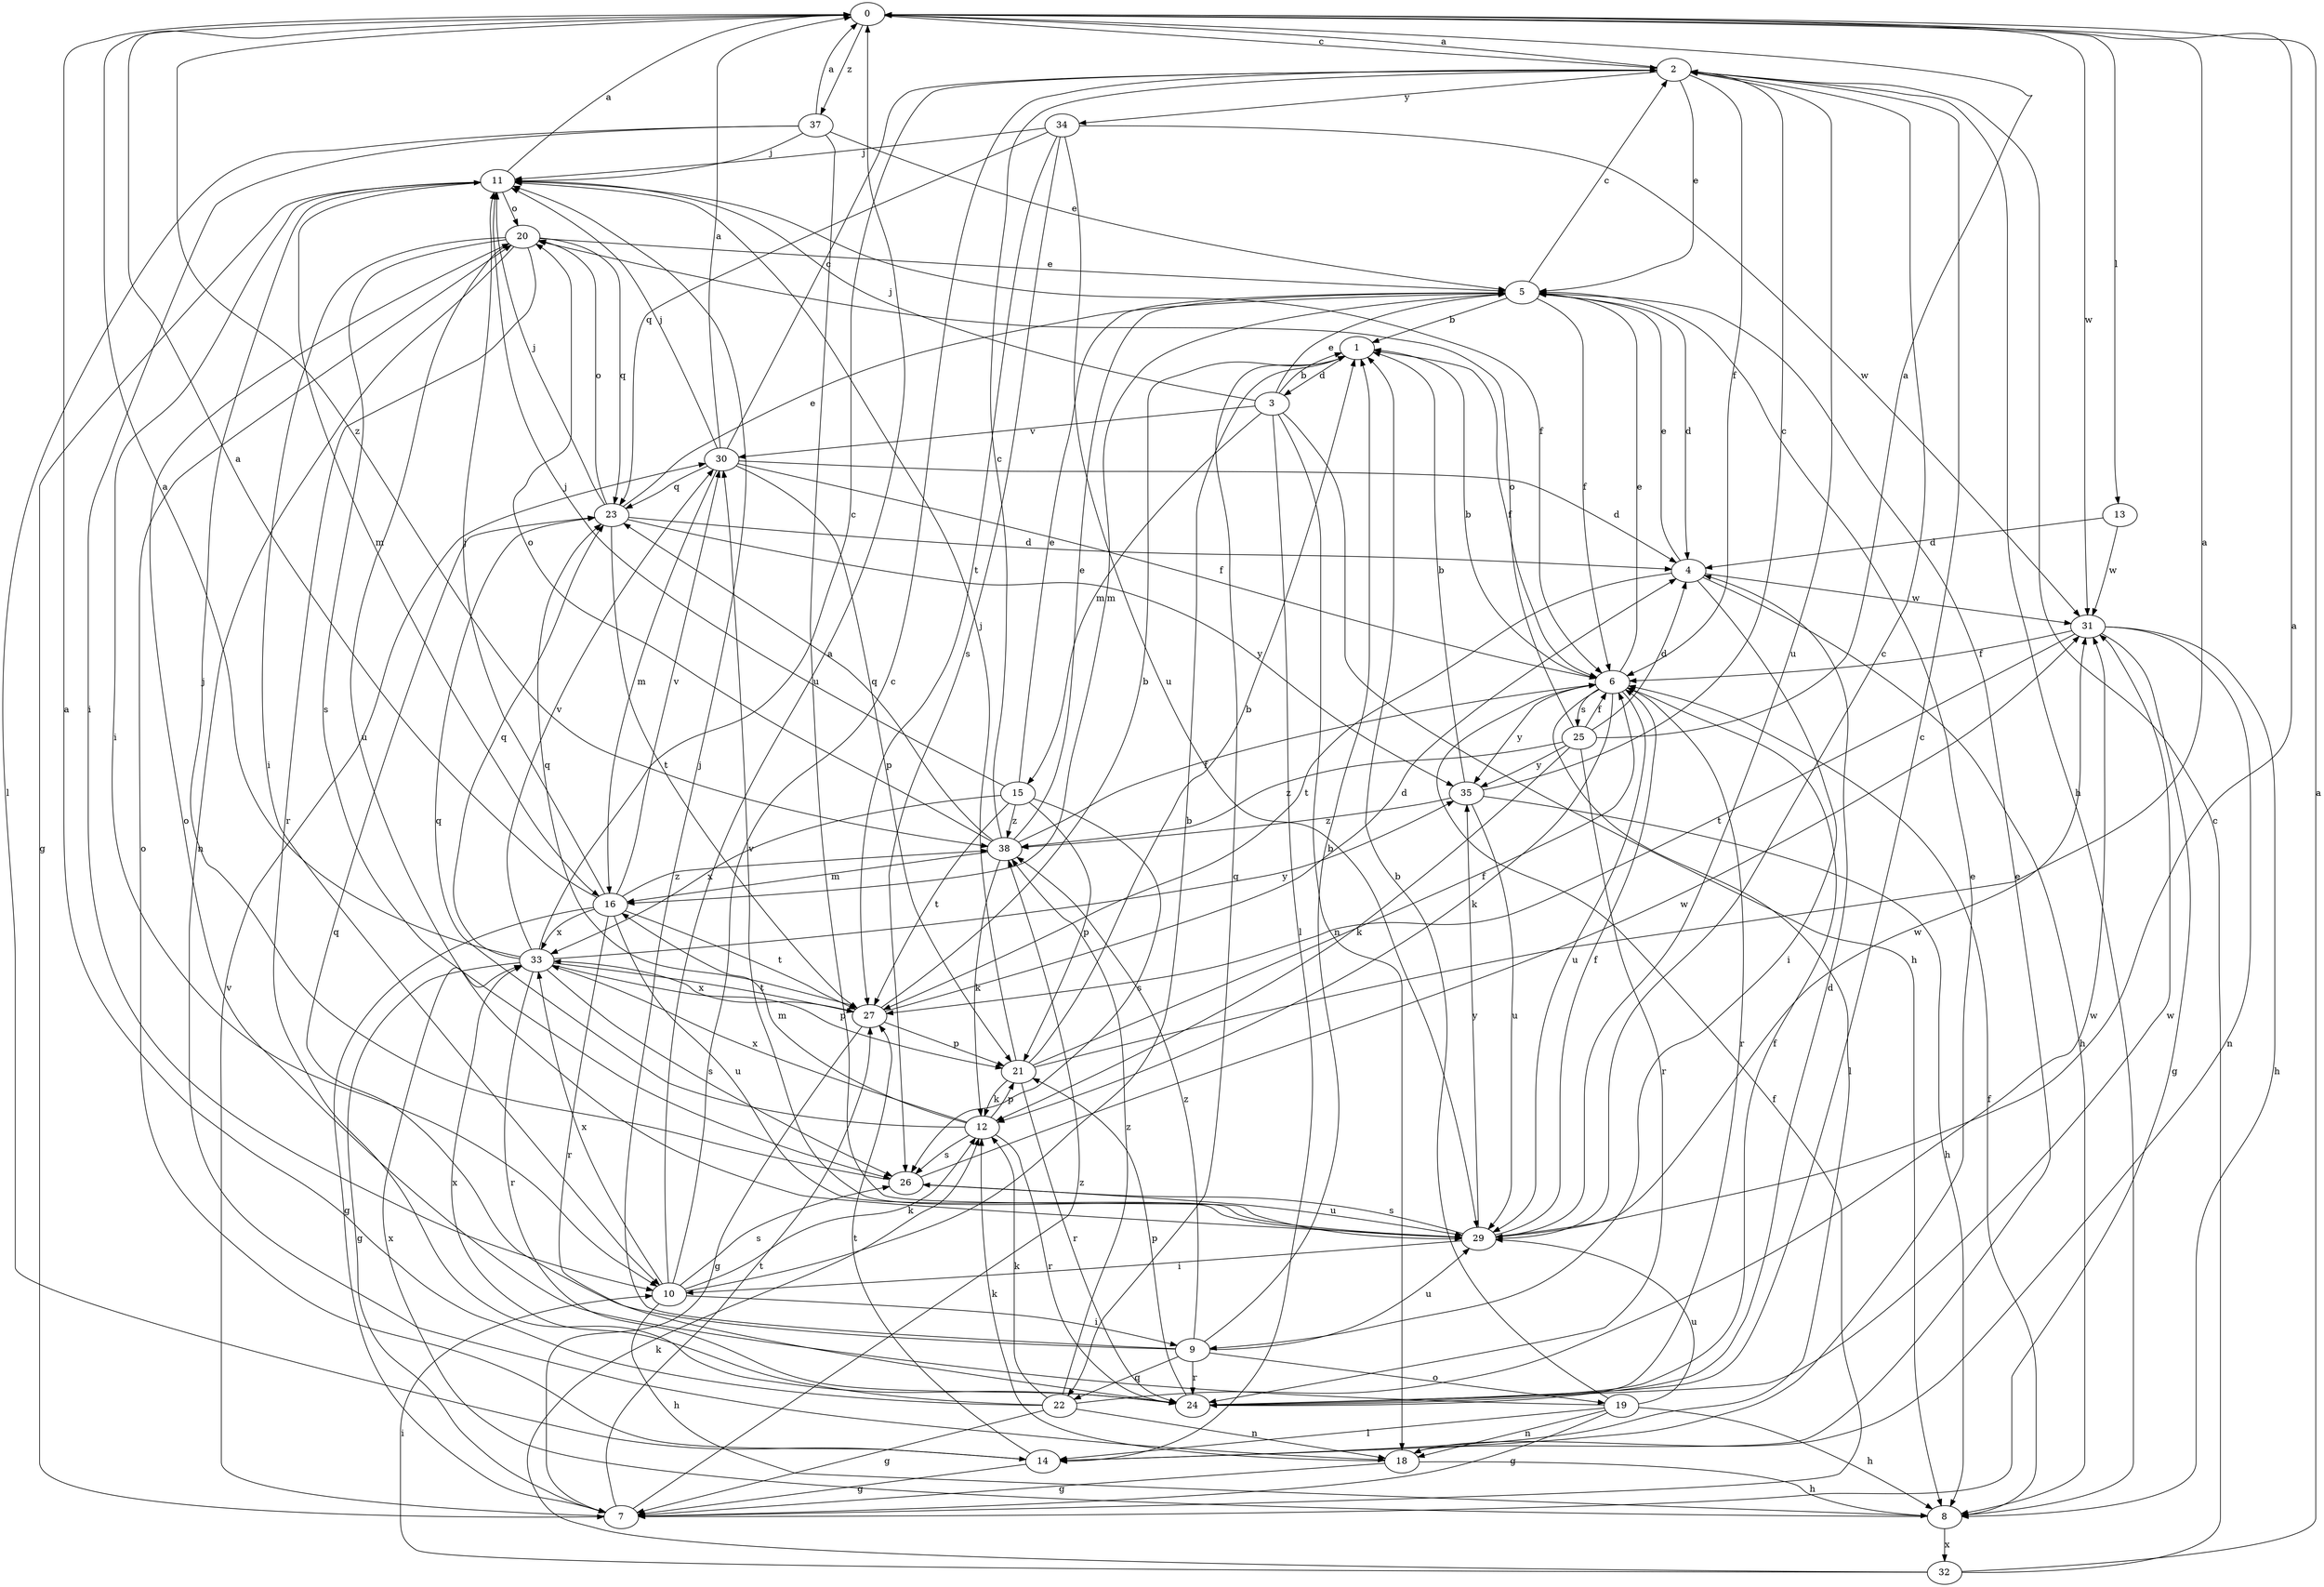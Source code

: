 strict digraph  {
0;
1;
2;
3;
4;
5;
6;
7;
8;
9;
10;
11;
12;
13;
14;
15;
16;
18;
19;
20;
21;
22;
23;
24;
25;
26;
27;
29;
30;
31;
32;
33;
34;
35;
37;
38;
0 -> 2  [label=c];
0 -> 13  [label=l];
0 -> 31  [label=w];
0 -> 37  [label=z];
0 -> 38  [label=z];
1 -> 3  [label=d];
1 -> 6  [label=f];
1 -> 22  [label=q];
2 -> 0  [label=a];
2 -> 5  [label=e];
2 -> 6  [label=f];
2 -> 8  [label=h];
2 -> 29  [label=u];
2 -> 34  [label=y];
3 -> 1  [label=b];
3 -> 5  [label=e];
3 -> 8  [label=h];
3 -> 11  [label=j];
3 -> 14  [label=l];
3 -> 15  [label=m];
3 -> 18  [label=n];
3 -> 30  [label=v];
4 -> 5  [label=e];
4 -> 8  [label=h];
4 -> 9  [label=i];
4 -> 27  [label=t];
4 -> 31  [label=w];
5 -> 1  [label=b];
5 -> 2  [label=c];
5 -> 4  [label=d];
5 -> 6  [label=f];
5 -> 16  [label=m];
6 -> 1  [label=b];
6 -> 5  [label=e];
6 -> 12  [label=k];
6 -> 14  [label=l];
6 -> 24  [label=r];
6 -> 25  [label=s];
6 -> 29  [label=u];
6 -> 35  [label=y];
7 -> 6  [label=f];
7 -> 27  [label=t];
7 -> 30  [label=v];
7 -> 38  [label=z];
8 -> 6  [label=f];
8 -> 32  [label=x];
8 -> 33  [label=x];
9 -> 1  [label=b];
9 -> 11  [label=j];
9 -> 19  [label=o];
9 -> 22  [label=q];
9 -> 23  [label=q];
9 -> 24  [label=r];
9 -> 29  [label=u];
9 -> 38  [label=z];
10 -> 0  [label=a];
10 -> 1  [label=b];
10 -> 2  [label=c];
10 -> 8  [label=h];
10 -> 9  [label=i];
10 -> 12  [label=k];
10 -> 26  [label=s];
10 -> 33  [label=x];
11 -> 0  [label=a];
11 -> 6  [label=f];
11 -> 7  [label=g];
11 -> 10  [label=i];
11 -> 16  [label=m];
11 -> 20  [label=o];
12 -> 16  [label=m];
12 -> 21  [label=p];
12 -> 23  [label=q];
12 -> 24  [label=r];
12 -> 26  [label=s];
12 -> 33  [label=x];
13 -> 4  [label=d];
13 -> 31  [label=w];
14 -> 5  [label=e];
14 -> 7  [label=g];
14 -> 20  [label=o];
14 -> 27  [label=t];
15 -> 5  [label=e];
15 -> 11  [label=j];
15 -> 21  [label=p];
15 -> 26  [label=s];
15 -> 27  [label=t];
15 -> 33  [label=x];
15 -> 38  [label=z];
16 -> 0  [label=a];
16 -> 7  [label=g];
16 -> 11  [label=j];
16 -> 24  [label=r];
16 -> 27  [label=t];
16 -> 29  [label=u];
16 -> 30  [label=v];
16 -> 33  [label=x];
16 -> 38  [label=z];
18 -> 5  [label=e];
18 -> 7  [label=g];
18 -> 8  [label=h];
18 -> 12  [label=k];
19 -> 1  [label=b];
19 -> 7  [label=g];
19 -> 8  [label=h];
19 -> 14  [label=l];
19 -> 18  [label=n];
19 -> 20  [label=o];
19 -> 29  [label=u];
20 -> 5  [label=e];
20 -> 10  [label=i];
20 -> 18  [label=n];
20 -> 23  [label=q];
20 -> 24  [label=r];
20 -> 26  [label=s];
20 -> 29  [label=u];
21 -> 0  [label=a];
21 -> 1  [label=b];
21 -> 6  [label=f];
21 -> 11  [label=j];
21 -> 12  [label=k];
21 -> 24  [label=r];
22 -> 0  [label=a];
22 -> 7  [label=g];
22 -> 12  [label=k];
22 -> 18  [label=n];
22 -> 31  [label=w];
22 -> 33  [label=x];
22 -> 38  [label=z];
23 -> 4  [label=d];
23 -> 5  [label=e];
23 -> 11  [label=j];
23 -> 20  [label=o];
23 -> 27  [label=t];
23 -> 35  [label=y];
24 -> 2  [label=c];
24 -> 4  [label=d];
24 -> 6  [label=f];
24 -> 21  [label=p];
24 -> 31  [label=w];
25 -> 0  [label=a];
25 -> 4  [label=d];
25 -> 6  [label=f];
25 -> 12  [label=k];
25 -> 20  [label=o];
25 -> 24  [label=r];
25 -> 35  [label=y];
25 -> 38  [label=z];
26 -> 11  [label=j];
26 -> 29  [label=u];
26 -> 31  [label=w];
27 -> 1  [label=b];
27 -> 4  [label=d];
27 -> 7  [label=g];
27 -> 21  [label=p];
27 -> 23  [label=q];
27 -> 33  [label=x];
29 -> 0  [label=a];
29 -> 2  [label=c];
29 -> 6  [label=f];
29 -> 10  [label=i];
29 -> 26  [label=s];
29 -> 30  [label=v];
29 -> 31  [label=w];
29 -> 35  [label=y];
30 -> 0  [label=a];
30 -> 2  [label=c];
30 -> 4  [label=d];
30 -> 6  [label=f];
30 -> 11  [label=j];
30 -> 16  [label=m];
30 -> 21  [label=p];
30 -> 23  [label=q];
31 -> 6  [label=f];
31 -> 7  [label=g];
31 -> 8  [label=h];
31 -> 18  [label=n];
31 -> 27  [label=t];
32 -> 0  [label=a];
32 -> 2  [label=c];
32 -> 10  [label=i];
32 -> 12  [label=k];
33 -> 0  [label=a];
33 -> 2  [label=c];
33 -> 7  [label=g];
33 -> 21  [label=p];
33 -> 23  [label=q];
33 -> 24  [label=r];
33 -> 26  [label=s];
33 -> 27  [label=t];
33 -> 30  [label=v];
33 -> 35  [label=y];
34 -> 11  [label=j];
34 -> 23  [label=q];
34 -> 26  [label=s];
34 -> 27  [label=t];
34 -> 29  [label=u];
34 -> 31  [label=w];
35 -> 1  [label=b];
35 -> 2  [label=c];
35 -> 8  [label=h];
35 -> 29  [label=u];
35 -> 38  [label=z];
37 -> 0  [label=a];
37 -> 5  [label=e];
37 -> 10  [label=i];
37 -> 11  [label=j];
37 -> 14  [label=l];
37 -> 29  [label=u];
38 -> 2  [label=c];
38 -> 5  [label=e];
38 -> 6  [label=f];
38 -> 12  [label=k];
38 -> 16  [label=m];
38 -> 20  [label=o];
38 -> 23  [label=q];
}
